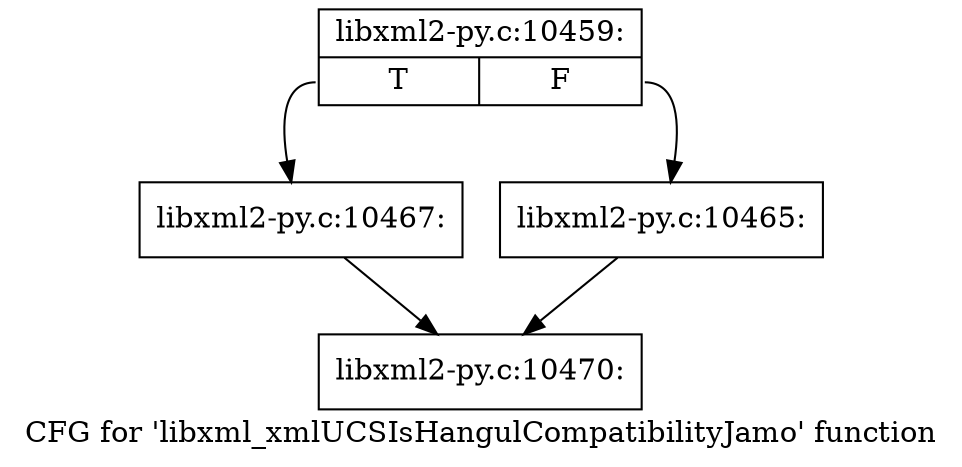 digraph "CFG for 'libxml_xmlUCSIsHangulCompatibilityJamo' function" {
	label="CFG for 'libxml_xmlUCSIsHangulCompatibilityJamo' function";

	Node0x45dc0f0 [shape=record,label="{libxml2-py.c:10459:|{<s0>T|<s1>F}}"];
	Node0x45dc0f0:s0 -> Node0x45dd9f0;
	Node0x45dc0f0:s1 -> Node0x45dd9a0;
	Node0x45dd9a0 [shape=record,label="{libxml2-py.c:10465:}"];
	Node0x45dd9a0 -> Node0x45daf40;
	Node0x45dd9f0 [shape=record,label="{libxml2-py.c:10467:}"];
	Node0x45dd9f0 -> Node0x45daf40;
	Node0x45daf40 [shape=record,label="{libxml2-py.c:10470:}"];
}
